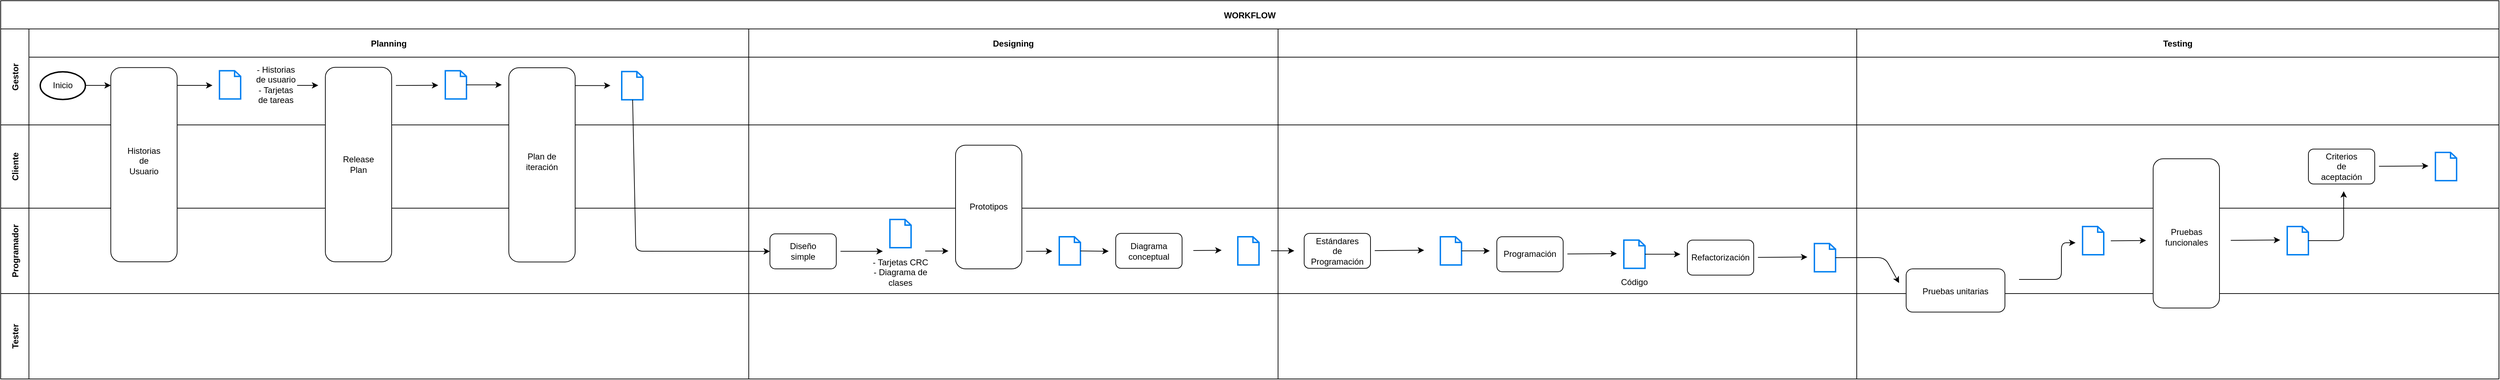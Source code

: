 <mxfile>
    <diagram id="Hp4dVfdLVx2DITK1ITba" name="Página-1">
        <mxGraphModel dx="614" dy="1223" grid="1" gridSize="10" guides="1" tooltips="1" connect="1" arrows="1" fold="1" page="0" pageScale="1" pageWidth="827" pageHeight="1169" math="0" shadow="0">
            <root>
                <mxCell id="0"/>
                <mxCell id="1" parent="0"/>
                <mxCell id="2" value="WORKFLOW" style="shape=table;childLayout=tableLayout;startSize=40;collapsible=0;recursiveResize=0;expand=0;fontStyle=1;swimlaneLine=1;" parent="1" vertex="1">
                    <mxGeometry x="630" y="-120" width="3540" height="536" as="geometry"/>
                </mxCell>
                <mxCell id="3" value="Gestor" style="shape=tableRow;horizontal=0;startSize=40;swimlaneHead=0;swimlaneBody=0;top=0;left=0;bottom=0;right=0;dropTarget=0;fillColor=none;collapsible=0;recursiveResize=0;expand=0;fontStyle=1;" parent="2" vertex="1">
                    <mxGeometry y="40" width="3540" height="136" as="geometry"/>
                </mxCell>
                <mxCell id="15" value="Planning" style="swimlane;swimlaneHead=0;swimlaneBody=0;fontStyle=0;connectable=0;fillColor=none;startSize=40;collapsible=0;recursiveResize=0;expand=0;fontStyle=1;" parent="3" vertex="1">
                    <mxGeometry x="40" width="1020" height="136" as="geometry">
                        <mxRectangle width="1020" height="136" as="alternateBounds"/>
                    </mxGeometry>
                </mxCell>
                <mxCell id="39" style="edgeStyle=none;html=1;exitX=1;exitY=0.5;exitDx=0;exitDy=0;entryX=0;entryY=0.5;entryDx=0;entryDy=0;" parent="15" edge="1">
                    <mxGeometry relative="1" as="geometry">
                        <mxPoint x="80" y="80" as="sourcePoint"/>
                        <mxPoint x="116" y="80" as="targetPoint"/>
                    </mxGeometry>
                </mxCell>
                <mxCell id="44" style="edgeStyle=none;html=1;endArrow=classic;endFill=1;" parent="15" edge="1">
                    <mxGeometry relative="1" as="geometry">
                        <mxPoint x="260" y="80" as="targetPoint"/>
                        <mxPoint x="206" y="80" as="sourcePoint"/>
                    </mxGeometry>
                </mxCell>
                <mxCell id="63" style="edgeStyle=none;html=1;strokeColor=default;strokeWidth=1;endArrow=classic;endFill=1;" parent="15" edge="1">
                    <mxGeometry relative="1" as="geometry">
                        <mxPoint x="520" y="80.1" as="sourcePoint"/>
                        <mxPoint x="580" y="79.901" as="targetPoint"/>
                    </mxGeometry>
                </mxCell>
                <mxCell id="181" value="" style="strokeWidth=2;html=1;shape=mxgraph.flowchart.start_1;whiteSpace=wrap;" parent="15" vertex="1">
                    <mxGeometry x="16" y="60.8" width="64" height="39.2" as="geometry"/>
                </mxCell>
                <mxCell id="182" value="Inicio" style="text;html=1;strokeColor=none;fillColor=none;align=center;verticalAlign=middle;whiteSpace=wrap;rounded=0;" parent="15" vertex="1">
                    <mxGeometry x="18" y="65" width="60" height="30" as="geometry"/>
                </mxCell>
                <mxCell id="183" value="" style="rounded=1;whiteSpace=wrap;html=1;" parent="15" vertex="1">
                    <mxGeometry x="116" y="54.8" width="94" height="275.2" as="geometry"/>
                </mxCell>
                <mxCell id="184" value="Historias de Usuario" style="text;html=1;strokeColor=none;fillColor=none;align=center;verticalAlign=middle;whiteSpace=wrap;rounded=0;" parent="15" vertex="1">
                    <mxGeometry x="133" y="64.6" width="60" height="245.4" as="geometry"/>
                </mxCell>
                <mxCell id="191" value="" style="html=1;verticalLabelPosition=bottom;align=center;labelBackgroundColor=#ffffff;verticalAlign=top;strokeWidth=2;strokeColor=#0080F0;shadow=0;dashed=0;shape=mxgraph.ios7.icons.document;" parent="15" vertex="1">
                    <mxGeometry x="270" y="59.2" width="30" height="40" as="geometry"/>
                </mxCell>
                <mxCell id="192" value="" style="rounded=1;whiteSpace=wrap;html=1;" parent="15" vertex="1">
                    <mxGeometry x="420" y="54.4" width="94" height="275.6" as="geometry"/>
                </mxCell>
                <mxCell id="193" value="Release Plan" style="text;html=1;strokeColor=none;fillColor=none;align=center;verticalAlign=middle;whiteSpace=wrap;rounded=0;" parent="15" vertex="1">
                    <mxGeometry x="437" y="64.2" width="60" height="255.8" as="geometry"/>
                </mxCell>
                <mxCell id="194" value="" style="html=1;verticalLabelPosition=bottom;align=center;labelBackgroundColor=#ffffff;verticalAlign=top;strokeWidth=2;strokeColor=#0080F0;shadow=0;dashed=0;shape=mxgraph.ios7.icons.document;" parent="15" vertex="1">
                    <mxGeometry x="590" y="59.2" width="30" height="40" as="geometry"/>
                </mxCell>
                <mxCell id="271" value="" style="endArrow=classic;html=1;" parent="15" edge="1">
                    <mxGeometry width="50" height="50" relative="1" as="geometry">
                        <mxPoint x="380" y="80" as="sourcePoint"/>
                        <mxPoint x="410" y="80" as="targetPoint"/>
                    </mxGeometry>
                </mxCell>
                <mxCell id="301" value="- Historias de usuario&lt;br&gt;- Tarjetas de tareas" style="text;html=1;strokeColor=none;fillColor=none;align=center;verticalAlign=middle;whiteSpace=wrap;rounded=0;" parent="15" vertex="1">
                    <mxGeometry x="320" y="64.2" width="60" height="30" as="geometry"/>
                </mxCell>
                <mxCell id="337" value="" style="html=1;verticalLabelPosition=bottom;align=center;labelBackgroundColor=#ffffff;verticalAlign=top;strokeWidth=2;strokeColor=#0080F0;shadow=0;dashed=0;shape=mxgraph.ios7.icons.document;" vertex="1" parent="15">
                    <mxGeometry x="840" y="60.4" width="30" height="40" as="geometry"/>
                </mxCell>
                <mxCell id="4" value="Designing" style="swimlane;swimlaneHead=0;swimlaneBody=0;fontStyle=0;connectable=0;fillColor=none;startSize=40;collapsible=0;recursiveResize=0;expand=0;fontStyle=1;" parent="3" vertex="1">
                    <mxGeometry x="1060" width="750" height="136" as="geometry">
                        <mxRectangle width="750" height="136" as="alternateBounds"/>
                    </mxGeometry>
                </mxCell>
                <mxCell id="5" value="" style="swimlane;swimlaneHead=0;swimlaneBody=0;fontStyle=0;connectable=0;fillColor=none;startSize=40;collapsible=0;recursiveResize=0;expand=0;fontStyle=1;" parent="3" vertex="1">
                    <mxGeometry x="1810" width="820" height="136" as="geometry">
                        <mxRectangle width="820" height="136" as="alternateBounds"/>
                    </mxGeometry>
                </mxCell>
                <mxCell id="6" value="Testing" style="swimlane;swimlaneHead=0;swimlaneBody=0;fontStyle=0;connectable=0;fillColor=none;startSize=40;collapsible=0;recursiveResize=0;expand=0;fontStyle=1;" parent="3" vertex="1">
                    <mxGeometry x="2630" width="910" height="136" as="geometry">
                        <mxRectangle width="910" height="136" as="alternateBounds"/>
                    </mxGeometry>
                </mxCell>
                <mxCell id="7" value="Cliente" style="shape=tableRow;horizontal=0;startSize=40;swimlaneHead=0;swimlaneBody=0;top=0;left=0;bottom=0;right=0;dropTarget=0;fillColor=none;collapsible=0;recursiveResize=0;expand=0;fontStyle=1;" parent="2" vertex="1">
                    <mxGeometry y="176" width="3540" height="118" as="geometry"/>
                </mxCell>
                <mxCell id="16" value="" style="swimlane;swimlaneHead=0;swimlaneBody=0;fontStyle=0;connectable=0;fillColor=none;startSize=0;collapsible=0;recursiveResize=0;expand=0;fontStyle=1;" parent="7" vertex="1">
                    <mxGeometry x="40" width="1020" height="118" as="geometry">
                        <mxRectangle width="1020" height="118" as="alternateBounds"/>
                    </mxGeometry>
                </mxCell>
                <mxCell id="333" style="edgeStyle=none;html=1;endArrow=classic;endFill=1;" edge="1" parent="16">
                    <mxGeometry relative="1" as="geometry">
                        <mxPoint x="824" y="-55.8" as="targetPoint"/>
                        <mxPoint x="770" y="-55.8" as="sourcePoint"/>
                    </mxGeometry>
                </mxCell>
                <mxCell id="334" value="" style="rounded=1;whiteSpace=wrap;html=1;" vertex="1" parent="16">
                    <mxGeometry x="680" y="-81" width="94" height="275.2" as="geometry"/>
                </mxCell>
                <mxCell id="335" value="Plan de iteración" style="text;html=1;strokeColor=none;fillColor=none;align=center;verticalAlign=middle;whiteSpace=wrap;rounded=0;" vertex="1" parent="16">
                    <mxGeometry x="697" y="-71.2" width="60" height="245.4" as="geometry"/>
                </mxCell>
                <mxCell id="8" value="" style="swimlane;swimlaneHead=0;swimlaneBody=0;fontStyle=0;connectable=0;fillColor=none;startSize=0;collapsible=0;recursiveResize=0;expand=0;fontStyle=1;" parent="7" vertex="1">
                    <mxGeometry x="1060" width="750" height="118" as="geometry">
                        <mxRectangle width="750" height="118" as="alternateBounds"/>
                    </mxGeometry>
                </mxCell>
                <mxCell id="9" value="" style="swimlane;swimlaneHead=0;swimlaneBody=0;fontStyle=0;connectable=0;fillColor=none;startSize=0;collapsible=0;recursiveResize=0;expand=0;fontStyle=1;" parent="7" vertex="1">
                    <mxGeometry x="1810" width="820" height="118" as="geometry">
                        <mxRectangle width="820" height="118" as="alternateBounds"/>
                    </mxGeometry>
                </mxCell>
                <mxCell id="10" value="" style="swimlane;swimlaneHead=0;swimlaneBody=0;fontStyle=0;connectable=0;fillColor=none;startSize=0;collapsible=0;recursiveResize=0;expand=0;fontStyle=1;" parent="7" vertex="1">
                    <mxGeometry x="2630" width="910" height="118" as="geometry">
                        <mxRectangle width="910" height="118" as="alternateBounds"/>
                    </mxGeometry>
                </mxCell>
                <mxCell id="291" value="" style="rounded=1;whiteSpace=wrap;html=1;" parent="10" vertex="1">
                    <mxGeometry x="640" y="34.2" width="94" height="49.6" as="geometry"/>
                </mxCell>
                <mxCell id="292" value="Criterios de aceptación" style="text;html=1;strokeColor=none;fillColor=none;align=center;verticalAlign=middle;whiteSpace=wrap;rounded=0;" parent="10" vertex="1">
                    <mxGeometry x="657" y="44.0" width="60" height="30" as="geometry"/>
                </mxCell>
                <mxCell id="293" style="edgeStyle=none;html=1;strokeColor=default;strokeWidth=1;endArrow=classic;endFill=1;" parent="10" edge="1">
                    <mxGeometry relative="1" as="geometry">
                        <mxPoint x="740" y="58.621" as="sourcePoint"/>
                        <mxPoint x="810" y="58.138" as="targetPoint"/>
                    </mxGeometry>
                </mxCell>
                <mxCell id="294" value="" style="html=1;verticalLabelPosition=bottom;align=center;labelBackgroundColor=#ffffff;verticalAlign=top;strokeWidth=2;strokeColor=#0080F0;shadow=0;dashed=0;shape=mxgraph.ios7.icons.document;" parent="10" vertex="1">
                    <mxGeometry x="820" y="39" width="30" height="40" as="geometry"/>
                </mxCell>
                <mxCell id="11" value="Programador" style="shape=tableRow;horizontal=0;startSize=40;swimlaneHead=0;swimlaneBody=0;top=0;left=0;bottom=0;right=0;dropTarget=0;fillColor=none;collapsible=0;recursiveResize=0;expand=0;fontStyle=1;" parent="2" vertex="1">
                    <mxGeometry y="294" width="3540" height="121" as="geometry"/>
                </mxCell>
                <mxCell id="17" style="swimlane;swimlaneHead=0;swimlaneBody=0;fontStyle=0;connectable=0;fillColor=none;startSize=0;collapsible=0;recursiveResize=0;expand=0;fontStyle=1;" parent="11" vertex="1">
                    <mxGeometry x="40" width="1020" height="121" as="geometry">
                        <mxRectangle width="1020" height="121" as="alternateBounds"/>
                    </mxGeometry>
                </mxCell>
                <mxCell id="12" value="" style="swimlane;swimlaneHead=0;swimlaneBody=0;fontStyle=0;connectable=0;fillColor=none;startSize=0;collapsible=0;recursiveResize=0;expand=0;fontStyle=1;" parent="11" vertex="1">
                    <mxGeometry x="1060" width="750" height="121" as="geometry">
                        <mxRectangle width="750" height="121" as="alternateBounds"/>
                    </mxGeometry>
                </mxCell>
                <mxCell id="272" value="" style="rounded=1;whiteSpace=wrap;html=1;" parent="12" vertex="1">
                    <mxGeometry x="30" y="36.4" width="94" height="49.6" as="geometry"/>
                </mxCell>
                <mxCell id="273" value="Diseño simple" style="text;html=1;strokeColor=none;fillColor=none;align=center;verticalAlign=middle;whiteSpace=wrap;rounded=0;" parent="12" vertex="1">
                    <mxGeometry x="47" y="46.2" width="60" height="30" as="geometry"/>
                </mxCell>
                <mxCell id="274" value="" style="html=1;verticalLabelPosition=bottom;align=center;labelBackgroundColor=#ffffff;verticalAlign=top;strokeWidth=2;strokeColor=#0080F0;shadow=0;dashed=0;shape=mxgraph.ios7.icons.document;" parent="12" vertex="1">
                    <mxGeometry x="200" y="16.0" width="30" height="40" as="geometry"/>
                </mxCell>
                <mxCell id="275" value="" style="endArrow=classic;html=1;" parent="12" edge="1">
                    <mxGeometry width="50" height="50" relative="1" as="geometry">
                        <mxPoint x="130" y="61.1" as="sourcePoint"/>
                        <mxPoint x="190" y="61.1" as="targetPoint"/>
                    </mxGeometry>
                </mxCell>
                <mxCell id="304" value="- Tarjetas CRC&lt;br&gt;- Diagrama de clases" style="text;html=1;strokeColor=none;fillColor=none;align=center;verticalAlign=middle;whiteSpace=wrap;rounded=0;" parent="12" vertex="1">
                    <mxGeometry x="170" y="75.5" width="90" height="30" as="geometry"/>
                </mxCell>
                <mxCell id="339" value="" style="rounded=1;whiteSpace=wrap;html=1;" vertex="1" parent="12">
                    <mxGeometry x="293" y="-89.3" width="94" height="175.3" as="geometry"/>
                </mxCell>
                <mxCell id="340" value="Prototipos" style="text;html=1;strokeColor=none;fillColor=none;align=center;verticalAlign=middle;whiteSpace=wrap;rounded=0;" vertex="1" parent="12">
                    <mxGeometry x="310" y="-79.3" width="60" height="155.5" as="geometry"/>
                </mxCell>
                <mxCell id="341" value="" style="html=1;verticalLabelPosition=bottom;align=center;labelBackgroundColor=#ffffff;verticalAlign=top;strokeWidth=2;strokeColor=#0080F0;shadow=0;dashed=0;shape=mxgraph.ios7.icons.document;" vertex="1" parent="12">
                    <mxGeometry x="440" y="40.5" width="30" height="40" as="geometry"/>
                </mxCell>
                <mxCell id="342" value="" style="endArrow=classic;html=1;" edge="1" parent="12">
                    <mxGeometry width="50" height="50" relative="1" as="geometry">
                        <mxPoint x="393" y="61.1" as="sourcePoint"/>
                        <mxPoint x="430" y="61" as="targetPoint"/>
                    </mxGeometry>
                </mxCell>
                <mxCell id="343" value="" style="endArrow=classic;html=1;" edge="1" parent="12">
                    <mxGeometry width="50" height="50" relative="1" as="geometry">
                        <mxPoint x="250" y="60.7" as="sourcePoint"/>
                        <mxPoint x="283" y="60.7" as="targetPoint"/>
                    </mxGeometry>
                </mxCell>
                <mxCell id="359" style="edgeStyle=none;html=1;strokeColor=default;strokeWidth=1;endArrow=classic;endFill=1;" edge="1" parent="12">
                    <mxGeometry relative="1" as="geometry">
                        <mxPoint x="630" y="60" as="sourcePoint"/>
                        <mxPoint x="670" y="59.638" as="targetPoint"/>
                    </mxGeometry>
                </mxCell>
                <mxCell id="360" value="" style="html=1;verticalLabelPosition=bottom;align=center;labelBackgroundColor=#ffffff;verticalAlign=top;strokeWidth=2;strokeColor=#0080F0;shadow=0;dashed=0;shape=mxgraph.ios7.icons.document;" vertex="1" parent="12">
                    <mxGeometry x="693" y="40.5" width="30" height="40" as="geometry"/>
                </mxCell>
                <mxCell id="361" value="" style="rounded=1;whiteSpace=wrap;html=1;" vertex="1" parent="12">
                    <mxGeometry x="520" y="35.7" width="94" height="49.6" as="geometry"/>
                </mxCell>
                <mxCell id="362" value="Diagrama conceptual" style="text;html=1;strokeColor=none;fillColor=none;align=center;verticalAlign=middle;whiteSpace=wrap;rounded=0;" vertex="1" parent="12">
                    <mxGeometry x="537" y="45.5" width="60" height="30" as="geometry"/>
                </mxCell>
                <mxCell id="13" value="" style="swimlane;swimlaneHead=0;swimlaneBody=0;fontStyle=0;connectable=0;fillColor=none;startSize=0;collapsible=0;recursiveResize=0;expand=0;fontStyle=1;" parent="11" vertex="1">
                    <mxGeometry x="1810" width="820" height="121" as="geometry">
                        <mxRectangle width="820" height="121" as="alternateBounds"/>
                    </mxGeometry>
                </mxCell>
                <mxCell id="99" style="edgeStyle=none;html=1;strokeColor=default;strokeWidth=1;endArrow=classic;endFill=1;" parent="13" edge="1">
                    <mxGeometry relative="1" as="geometry">
                        <mxPoint x="410" y="64.921" as="sourcePoint"/>
                        <mxPoint x="480" y="64.438" as="targetPoint"/>
                    </mxGeometry>
                </mxCell>
                <mxCell id="281" value="" style="html=1;verticalLabelPosition=bottom;align=center;labelBackgroundColor=#ffffff;verticalAlign=top;strokeWidth=2;strokeColor=#0080F0;shadow=0;dashed=0;shape=mxgraph.ios7.icons.document;" parent="13" vertex="1">
                    <mxGeometry x="490" y="45.3" width="30" height="40" as="geometry"/>
                </mxCell>
                <mxCell id="284" value="" style="rounded=1;whiteSpace=wrap;html=1;" parent="13" vertex="1">
                    <mxGeometry x="310" y="40.5" width="94" height="49.6" as="geometry"/>
                </mxCell>
                <mxCell id="285" value="Programación" style="text;html=1;strokeColor=none;fillColor=none;align=center;verticalAlign=middle;whiteSpace=wrap;rounded=0;" parent="13" vertex="1">
                    <mxGeometry x="327" y="50.3" width="60" height="30" as="geometry"/>
                </mxCell>
                <mxCell id="309" value="Código" style="text;html=1;strokeColor=none;fillColor=none;align=center;verticalAlign=middle;whiteSpace=wrap;rounded=0;" parent="13" vertex="1">
                    <mxGeometry x="475" y="90.1" width="60" height="30" as="geometry"/>
                </mxCell>
                <mxCell id="310" style="edgeStyle=none;html=1;strokeColor=default;strokeWidth=1;endArrow=classic;endFill=1;" parent="13" edge="1">
                    <mxGeometry relative="1" as="geometry">
                        <mxPoint x="137" y="60.121" as="sourcePoint"/>
                        <mxPoint x="207" y="59.638" as="targetPoint"/>
                    </mxGeometry>
                </mxCell>
                <mxCell id="311" value="" style="html=1;verticalLabelPosition=bottom;align=center;labelBackgroundColor=#ffffff;verticalAlign=top;strokeWidth=2;strokeColor=#0080F0;shadow=0;dashed=0;shape=mxgraph.ios7.icons.document;" parent="13" vertex="1">
                    <mxGeometry x="230" y="40.5" width="30" height="40" as="geometry"/>
                </mxCell>
                <mxCell id="312" value="" style="rounded=1;whiteSpace=wrap;html=1;" parent="13" vertex="1">
                    <mxGeometry x="37" y="35.7" width="94" height="49.6" as="geometry"/>
                </mxCell>
                <mxCell id="313" value="Estándares de Programación" style="text;html=1;strokeColor=none;fillColor=none;align=center;verticalAlign=middle;whiteSpace=wrap;rounded=0;" parent="13" vertex="1">
                    <mxGeometry x="54" y="45.5" width="60" height="30" as="geometry"/>
                </mxCell>
                <mxCell id="344" value="" style="endArrow=classic;html=1;" edge="1" parent="13">
                    <mxGeometry width="50" height="50" relative="1" as="geometry">
                        <mxPoint x="-10" y="60.37" as="sourcePoint"/>
                        <mxPoint x="23" y="60.37" as="targetPoint"/>
                    </mxGeometry>
                </mxCell>
                <mxCell id="350" style="edgeStyle=none;html=1;strokeColor=default;strokeWidth=1;endArrow=classic;endFill=1;" edge="1" parent="13">
                    <mxGeometry relative="1" as="geometry">
                        <mxPoint x="680" y="69.721" as="sourcePoint"/>
                        <mxPoint x="750" y="69.238" as="targetPoint"/>
                    </mxGeometry>
                </mxCell>
                <mxCell id="351" value="" style="html=1;verticalLabelPosition=bottom;align=center;labelBackgroundColor=#ffffff;verticalAlign=top;strokeWidth=2;strokeColor=#0080F0;shadow=0;dashed=0;shape=mxgraph.ios7.icons.document;" vertex="1" parent="13">
                    <mxGeometry x="760" y="50.1" width="30" height="40" as="geometry"/>
                </mxCell>
                <mxCell id="352" value="" style="rounded=1;whiteSpace=wrap;html=1;" vertex="1" parent="13">
                    <mxGeometry x="580" y="45.3" width="94" height="49.6" as="geometry"/>
                </mxCell>
                <mxCell id="353" value="Refactorización" style="text;html=1;strokeColor=none;fillColor=none;align=center;verticalAlign=middle;whiteSpace=wrap;rounded=0;" vertex="1" parent="13">
                    <mxGeometry x="597" y="55.1" width="60" height="30" as="geometry"/>
                </mxCell>
                <mxCell id="14" value="" style="swimlane;swimlaneHead=0;swimlaneBody=0;fontStyle=0;connectable=0;fillColor=none;startSize=0;collapsible=0;recursiveResize=0;expand=0;fontStyle=1;" parent="11" vertex="1">
                    <mxGeometry x="2630" width="910" height="121" as="geometry">
                        <mxRectangle width="910" height="121" as="alternateBounds"/>
                    </mxGeometry>
                </mxCell>
                <mxCell id="290" value="" style="html=1;verticalLabelPosition=bottom;align=center;labelBackgroundColor=#ffffff;verticalAlign=top;strokeWidth=2;strokeColor=#0080F0;shadow=0;dashed=0;shape=mxgraph.ios7.icons.document;" parent="14" vertex="1">
                    <mxGeometry x="320" y="26" width="30" height="40" as="geometry"/>
                </mxCell>
                <mxCell id="325" value="" style="rounded=1;whiteSpace=wrap;html=1;" parent="14" vertex="1">
                    <mxGeometry x="420" y="-70" width="94" height="211.45" as="geometry"/>
                </mxCell>
                <mxCell id="326" value="Pruebas funcionales" style="text;html=1;strokeColor=none;fillColor=none;align=center;verticalAlign=middle;whiteSpace=wrap;rounded=0;" parent="14" vertex="1">
                    <mxGeometry x="425.5" y="-50" width="83" height="181.65" as="geometry"/>
                </mxCell>
                <mxCell id="327" style="edgeStyle=none;html=1;strokeColor=default;strokeWidth=1;endArrow=classic;endFill=1;" parent="14" edge="1">
                    <mxGeometry relative="1" as="geometry">
                        <mxPoint x="530" y="45.621" as="sourcePoint"/>
                        <mxPoint x="600" y="45.138" as="targetPoint"/>
                    </mxGeometry>
                </mxCell>
                <mxCell id="328" value="" style="html=1;verticalLabelPosition=bottom;align=center;labelBackgroundColor=#ffffff;verticalAlign=top;strokeWidth=2;strokeColor=#0080F0;shadow=0;dashed=0;shape=mxgraph.ios7.icons.document;" parent="14" vertex="1">
                    <mxGeometry x="610" y="26" width="30" height="40" as="geometry"/>
                </mxCell>
                <mxCell id="329" style="edgeStyle=none;html=1;strokeColor=default;strokeWidth=1;endArrow=classic;endFill=1;" parent="14" edge="1">
                    <mxGeometry relative="1" as="geometry">
                        <mxPoint x="360" y="46.241" as="sourcePoint"/>
                        <mxPoint x="410" y="45.76" as="targetPoint"/>
                    </mxGeometry>
                </mxCell>
                <mxCell id="286" value="" style="rounded=1;whiteSpace=wrap;html=1;" parent="14" vertex="1">
                    <mxGeometry x="70" y="86" width="140" height="61.3" as="geometry"/>
                </mxCell>
                <mxCell id="287" value="Pruebas unitarias" style="text;html=1;strokeColor=none;fillColor=none;align=center;verticalAlign=middle;whiteSpace=wrap;rounded=0;" parent="14" vertex="1">
                    <mxGeometry x="83.88" y="105.25" width="112.25" height="26.4" as="geometry"/>
                </mxCell>
                <mxCell id="349" style="edgeStyle=none;html=1;" edge="1" parent="14">
                    <mxGeometry relative="1" as="geometry">
                        <mxPoint x="310" y="49" as="targetPoint"/>
                        <mxPoint x="230" y="101" as="sourcePoint"/>
                        <Array as="points">
                            <mxPoint x="290" y="101"/>
                            <mxPoint x="290" y="49"/>
                        </Array>
                    </mxGeometry>
                </mxCell>
                <mxCell id="18" value="Tester" style="shape=tableRow;horizontal=0;startSize=40;swimlaneHead=0;swimlaneBody=0;top=0;left=0;bottom=0;right=0;dropTarget=0;fillColor=none;collapsible=0;recursiveResize=0;expand=0;fontStyle=1;" parent="2" vertex="1">
                    <mxGeometry y="415" width="3540" height="121" as="geometry"/>
                </mxCell>
                <mxCell id="19" style="swimlane;swimlaneHead=0;swimlaneBody=0;fontStyle=0;connectable=0;fillColor=none;startSize=0;collapsible=0;recursiveResize=0;expand=0;fontStyle=1;" parent="18" vertex="1">
                    <mxGeometry x="40" width="1020" height="121" as="geometry">
                        <mxRectangle width="1020" height="121" as="alternateBounds"/>
                    </mxGeometry>
                </mxCell>
                <mxCell id="20" style="swimlane;swimlaneHead=0;swimlaneBody=0;fontStyle=0;connectable=0;fillColor=none;startSize=0;collapsible=0;recursiveResize=0;expand=0;fontStyle=1;" parent="18" vertex="1">
                    <mxGeometry x="1060" width="750" height="121" as="geometry">
                        <mxRectangle width="750" height="121" as="alternateBounds"/>
                    </mxGeometry>
                </mxCell>
                <mxCell id="21" style="swimlane;swimlaneHead=0;swimlaneBody=0;fontStyle=0;connectable=0;fillColor=none;startSize=0;collapsible=0;recursiveResize=0;expand=0;fontStyle=1;" parent="18" vertex="1">
                    <mxGeometry x="1810" width="820" height="121" as="geometry">
                        <mxRectangle width="820" height="121" as="alternateBounds"/>
                    </mxGeometry>
                </mxCell>
                <mxCell id="22" style="swimlane;swimlaneHead=0;swimlaneBody=0;fontStyle=0;connectable=0;fillColor=none;startSize=0;collapsible=0;recursiveResize=0;expand=0;fontStyle=1;" parent="18" vertex="1">
                    <mxGeometry x="2630" width="910" height="121" as="geometry">
                        <mxRectangle width="910" height="121" as="alternateBounds"/>
                    </mxGeometry>
                </mxCell>
                <mxCell id="338" style="edgeStyle=none;html=1;entryX=0;entryY=0.5;entryDx=0;entryDy=0;" edge="1" parent="2" source="337" target="272">
                    <mxGeometry relative="1" as="geometry">
                        <Array as="points">
                            <mxPoint x="900" y="355"/>
                        </Array>
                    </mxGeometry>
                </mxCell>
                <mxCell id="336" style="edgeStyle=none;html=1;" edge="1" parent="1" source="194">
                    <mxGeometry relative="1" as="geometry">
                        <mxPoint x="1340" y="-0.8" as="targetPoint"/>
                    </mxGeometry>
                </mxCell>
                <mxCell id="363" style="edgeStyle=none;html=1;" edge="1" parent="1" source="341">
                    <mxGeometry relative="1" as="geometry">
                        <mxPoint x="2200" y="235" as="targetPoint"/>
                    </mxGeometry>
                </mxCell>
                <mxCell id="364" style="edgeStyle=none;html=1;" edge="1" parent="1" source="311">
                    <mxGeometry relative="1" as="geometry">
                        <mxPoint x="2740" y="234.5" as="targetPoint"/>
                    </mxGeometry>
                </mxCell>
                <mxCell id="365" style="edgeStyle=none;html=1;" edge="1" parent="1" source="281">
                    <mxGeometry relative="1" as="geometry">
                        <mxPoint x="3010" y="239.3" as="targetPoint"/>
                    </mxGeometry>
                </mxCell>
                <mxCell id="366" style="edgeStyle=none;html=1;" edge="1" parent="1" source="351">
                    <mxGeometry relative="1" as="geometry">
                        <mxPoint x="3320" y="280" as="targetPoint"/>
                        <Array as="points">
                            <mxPoint x="3300" y="244"/>
                        </Array>
                    </mxGeometry>
                </mxCell>
                <mxCell id="367" style="edgeStyle=none;html=1;" edge="1" parent="1" source="328">
                    <mxGeometry relative="1" as="geometry">
                        <mxPoint x="3950" y="150" as="targetPoint"/>
                        <Array as="points">
                            <mxPoint x="3950" y="220"/>
                        </Array>
                    </mxGeometry>
                </mxCell>
            </root>
        </mxGraphModel>
    </diagram>
</mxfile>